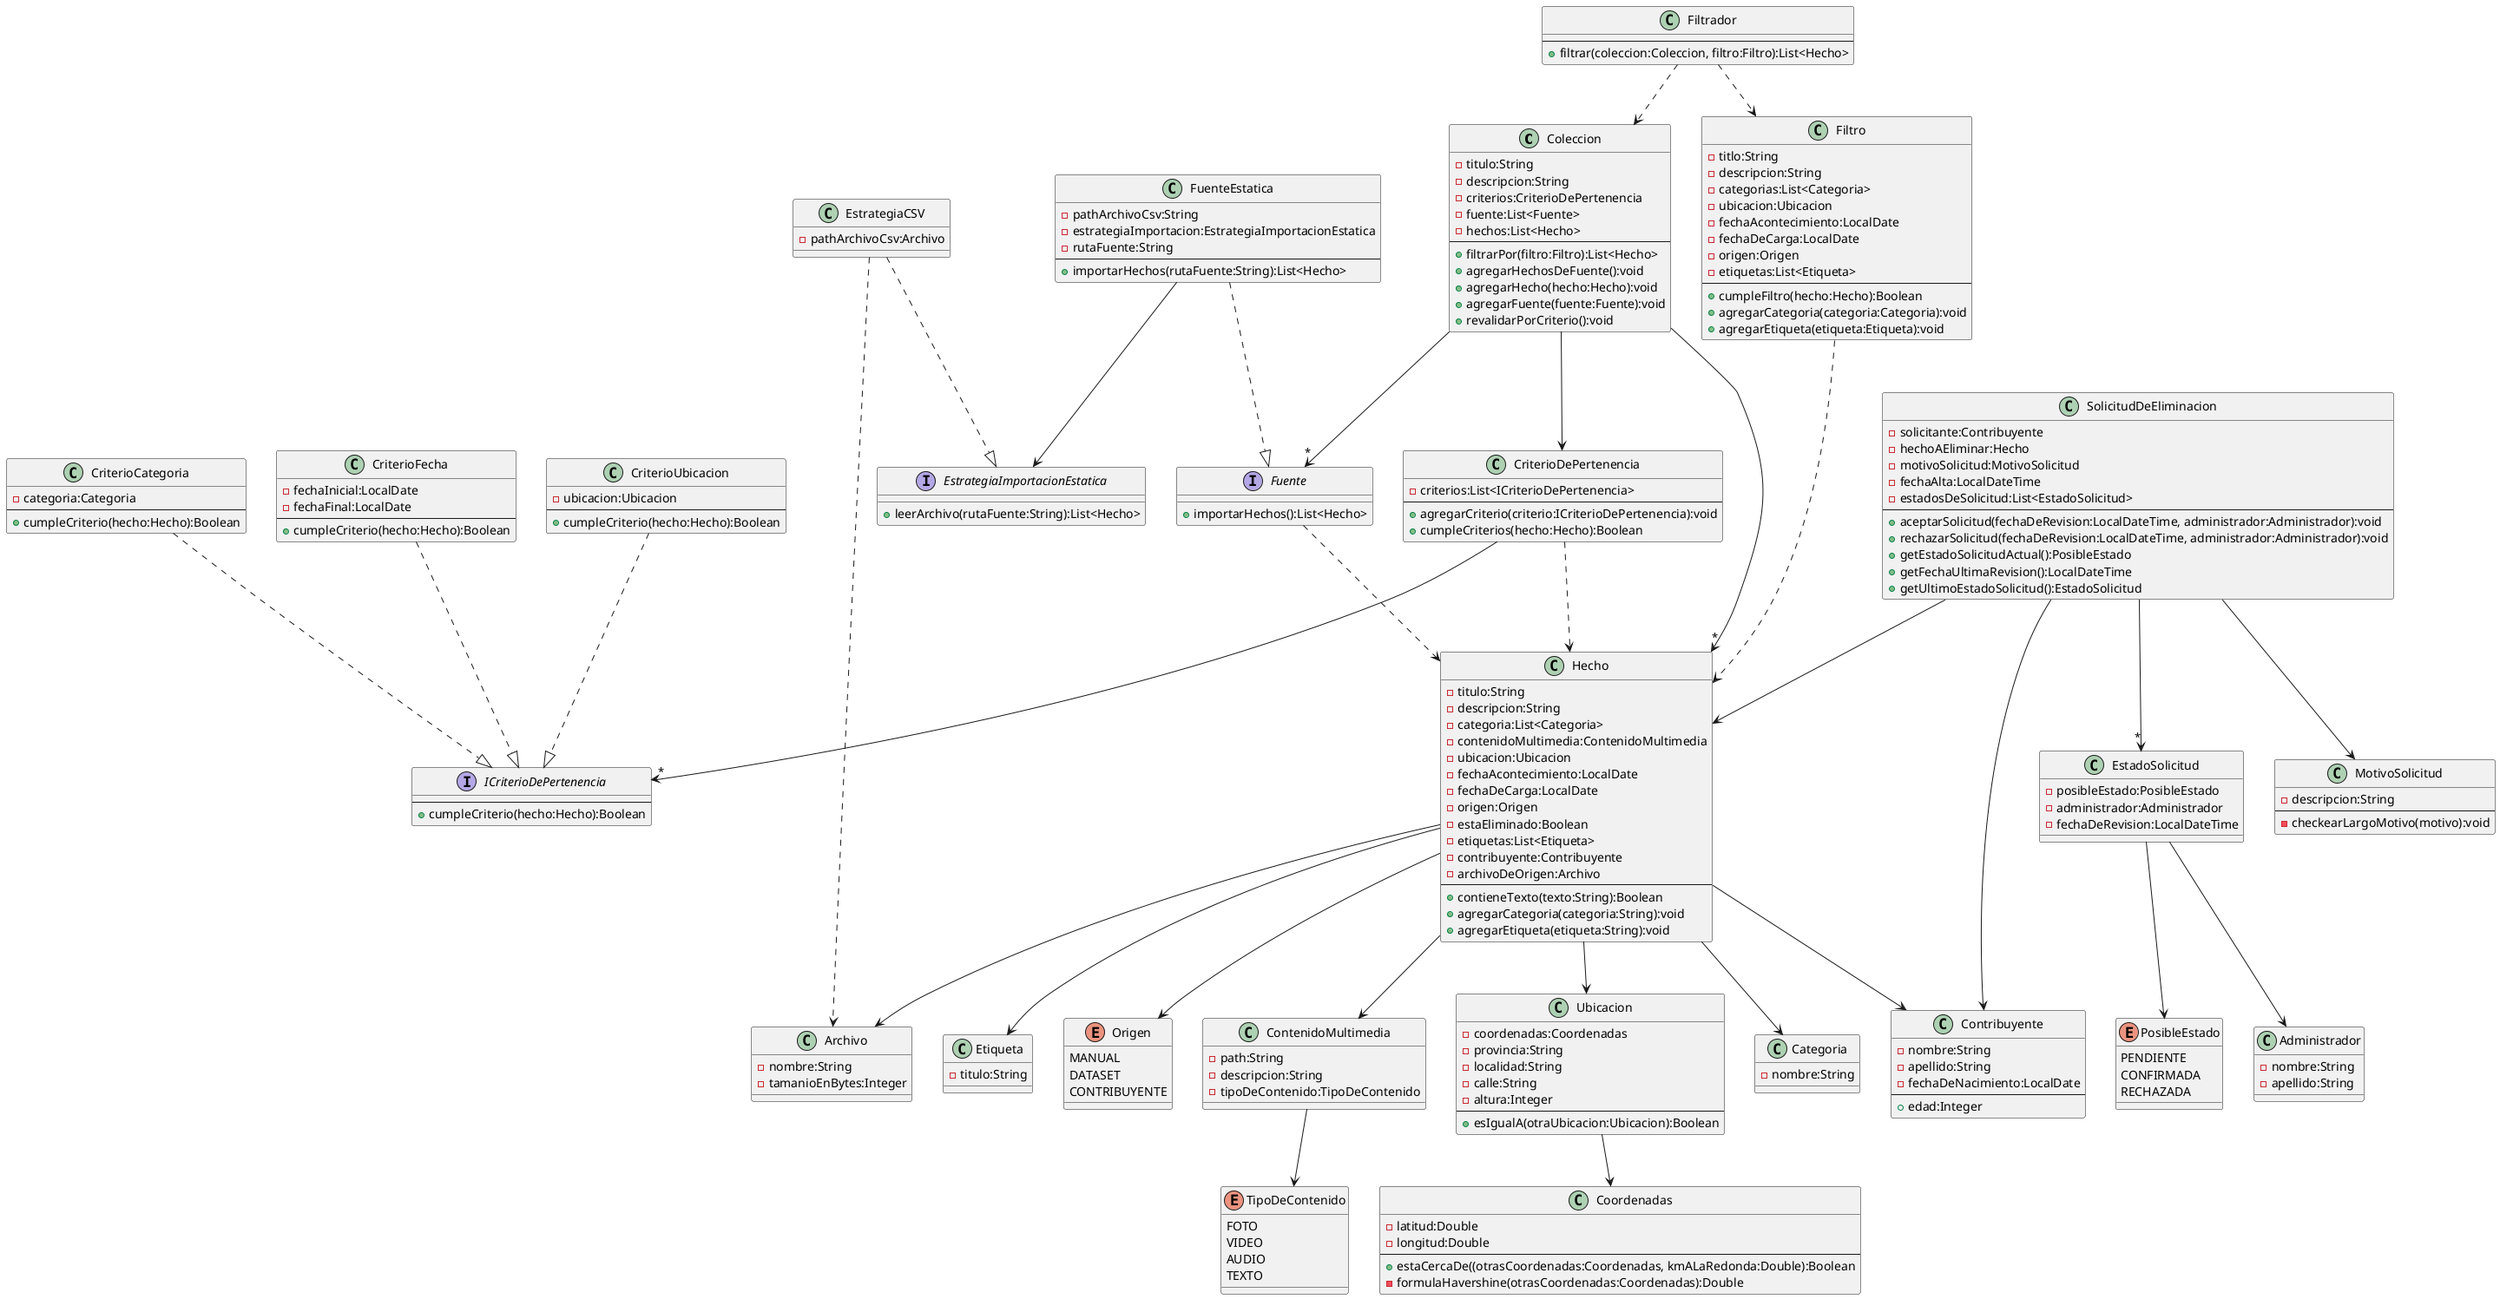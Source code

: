 @startuml diagrama_de_clases


' CLASES, INTERFACES Y ENUMS '


class Coleccion {
    - titulo:String
    - descripcion:String
    - criterios:CriterioDePertenencia
    - fuente:List<Fuente>
    - hechos:List<Hecho>
    --
    + filtrarPor(filtro:Filtro):List<Hecho>
    + agregarHechosDeFuente():void
    + agregarHecho(hecho:Hecho):void
    + agregarFuente(fuente:Fuente):void
    + revalidarPorCriterio():void
}


interface ICriterioDePertenencia {
    --
    + cumpleCriterio(hecho:Hecho):Boolean
}

class CriterioCategoria {
    - categoria:Categoria
    --
    + cumpleCriterio(hecho:Hecho):Boolean
}

class CriterioFecha {
    - fechaInicial:LocalDate
    - fechaFinal:LocalDate
    --
    + cumpleCriterio(hecho:Hecho):Boolean
}

class CriterioUbicacion {
    - ubicacion:Ubicacion
    --
    + cumpleCriterio(hecho:Hecho):Boolean
}

class CriterioDePertenencia {
    - criterios:List<ICriterioDePertenencia>
    --
    + agregarCriterio(criterio:ICriterioDePertenencia):void
    + cumpleCriterios(hecho:Hecho):Boolean
}


class Hecho {
    - titulo:String
    - descripcion:String
    - categoria:List<Categoria>
    - contenidoMultimedia:ContenidoMultimedia
    - ubicacion:Ubicacion
    - fechaAcontecimiento:LocalDate
    - fechaDeCarga:LocalDate
    - origen:Origen
    - estaEliminado:Boolean
    - etiquetas:List<Etiqueta>
    - contribuyente:Contribuyente
    - archivoDeOrigen:Archivo
    --
    + contieneTexto(texto:String):Boolean
    + agregarCategoria(categoria:String):void
    + agregarEtiqueta(etiqueta:String):void
}

class Ubicacion {
    - coordenadas:Coordenadas
    - provincia:String
    - localidad:String
    - calle:String
    - altura:Integer
    --
    + esIgualA(otraUbicacion:Ubicacion):Boolean
}

class Coordenadas {
    - latitud:Double
    - longitud:Double
    --
    + estaCercaDe((otrasCoordenadas:Coordenadas, kmALaRedonda:Double):Boolean
    - formulaHavershine(otrasCoordenadas:Coordenadas):Double
}

class Categoria {
    - nombre:String
}

class Etiqueta {
    - titulo:String
}

enum Origen {
    MANUAL
    DATASET
    CONTRIBUYENTE
}

class ContenidoMultimedia {
    - path:String
    - descripcion:String
    - tipoDeContenido:TipoDeContenido
}

enum TipoDeContenido {
    FOTO
    VIDEO
    AUDIO
    TEXTO
}


class Filtro {
    - titlo:String
    - descripcion:String
    - categorias:List<Categoria>
    - ubicacion:Ubicacion
    - fechaAcontecimiento:LocalDate
    - fechaDeCarga:LocalDate
    - origen:Origen
    - etiquetas:List<Etiqueta>
    --
    + cumpleFiltro(hecho:Hecho):Boolean
    + agregarCategoria(categoria:Categoria):void
    + agregarEtiqueta(etiqueta:Etiqueta):void
}

class Filtrador {
    --
    + filtrar(coleccion:Coleccion, filtro:Filtro):List<Hecho>
}



interface Fuente {
    + importarHechos():List<Hecho>
}

class FuenteEstatica {
    - pathArchivoCsv:String
    - estrategiaImportacion:EstrategiaImportacionEstatica
    - rutaFuente:String
    --
    + importarHechos(rutaFuente:String):List<Hecho>
}


interface EstrategiaImportacionEstatica{
    + leerArchivo(rutaFuente:String):List<Hecho>
}

class EstrategiaCSV{
    - pathArchivoCsv:Archivo
}

class Archivo{
    - nombre:String
    - tamanioEnBytes:Integer

}

class Contribuyente {
    - nombre:String
    - apellido:String
    - fechaDeNacimiento:LocalDate
    --
    + edad:Integer
}

class Administrador {
    - nombre:String
    - apellido:String
}




class SolicitudDeEliminacion {
    - solicitante:Contribuyente
    - hechoAEliminar:Hecho
    - motivoSolicitud:MotivoSolicitud
    - fechaAlta:LocalDateTime
    - estadosDeSolicitud:List<EstadoSolicitud>
    --
    + aceptarSolicitud(fechaDeRevision:LocalDateTime, administrador:Administrador):void
    + rechazarSolicitud(fechaDeRevision:LocalDateTime, administrador:Administrador):void
    + getEstadoSolicitudActual():PosibleEstado
    + getFechaUltimaRevision():LocalDateTime
    + getUltimoEstadoSolicitud():EstadoSolicitud
}

class EstadoSolicitud {
    - posibleEstado:PosibleEstado
    - administrador:Administrador
    - fechaDeRevision:LocalDateTime
}

enum PosibleEstado {
    PENDIENTE
    CONFIRMADA
    RECHAZADA
}

class MotivoSolicitud {
    - descripcion:String
    --
    - checkearLargoMotivo(motivo):void
}



' RELACIONES '

Coleccion --> "*" Fuente
Coleccion --> "*" Hecho
Coleccion --> CriterioDePertenencia

Filtrador ..> Filtro
Filtrador ..> Coleccion

Filtro ..> Hecho

Fuente ..> Hecho

Hecho --> Origen
Hecho --> Ubicacion
Ubicacion --> Coordenadas
Hecho --> Contribuyente
Hecho --> ContenidoMultimedia
Hecho --> Archivo
Hecho --> Categoria
Hecho --> Etiqueta
ContenidoMultimedia --> TipoDeContenido



CriterioDePertenencia ..> Hecho
CriterioDePertenencia --> "*" ICriterioDePertenencia
CriterioCategoria ..|> ICriterioDePertenencia
CriterioFecha ..|> ICriterioDePertenencia
CriterioUbicacion ..|> ICriterioDePertenencia



FuenteEstatica ..|> Fuente
FuenteEstatica --> EstrategiaImportacionEstatica

EstrategiaCSV ..|> EstrategiaImportacionEstatica
EstrategiaCSV ..> Archivo



SolicitudDeEliminacion --> "*" EstadoSolicitud
EstadoSolicitud --> PosibleEstado
EstadoSolicitud --> Administrador
SolicitudDeEliminacion --> Contribuyente
SolicitudDeEliminacion --> Hecho
SolicitudDeEliminacion --> MotivoSolicitud

@enduml